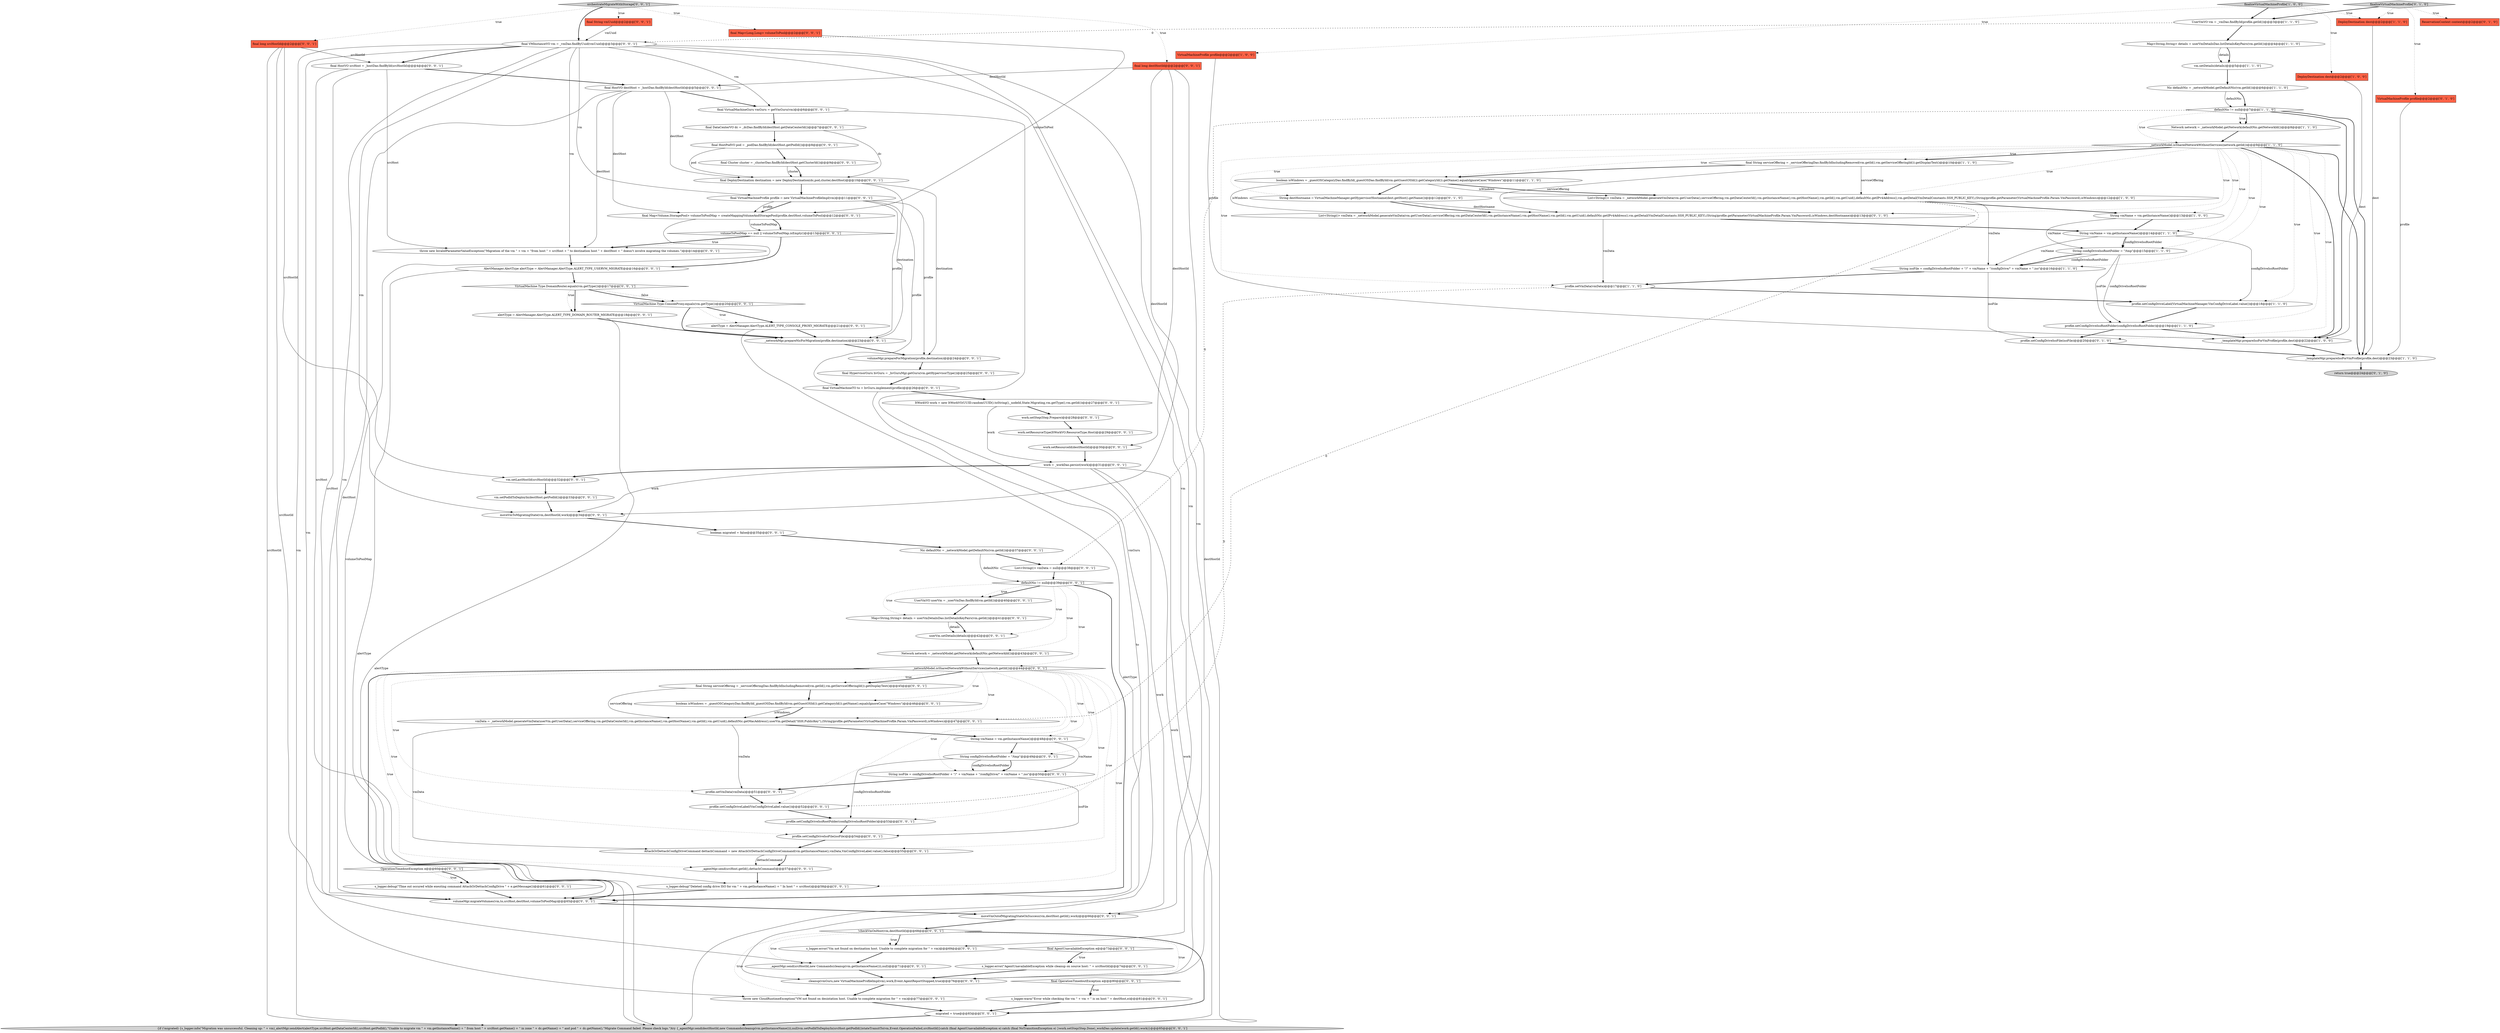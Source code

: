 digraph {
44 [style = filled, label = "_agentMgr.send(srcHostId,new Commands(cleanup(vm.getInstanceName())),null)@@@71@@@['0', '0', '1']", fillcolor = white, shape = ellipse image = "AAA0AAABBB3BBB"];
87 [style = filled, label = "AlertManager.AlertType alertType = AlertManager.AlertType.ALERT_TYPE_USERVM_MIGRATE@@@16@@@['0', '0', '1']", fillcolor = white, shape = ellipse image = "AAA0AAABBB3BBB"];
8 [style = filled, label = "String vmName = vm.getInstanceName()@@@14@@@['1', '1', '0']", fillcolor = white, shape = ellipse image = "AAA0AAABBB1BBB"];
80 [style = filled, label = "profile.setConfigDriveIsoRootFolder(configDriveIsoRootFolder)@@@53@@@['0', '0', '1']", fillcolor = white, shape = ellipse image = "AAA0AAABBB3BBB"];
67 [style = filled, label = "final Map<Long,Long> volumeToPool@@@2@@@['0', '0', '1']", fillcolor = tomato, shape = box image = "AAA0AAABBB3BBB"];
24 [style = filled, label = "finalizeVirtualMachineProfile['0', '1', '0']", fillcolor = lightgray, shape = diamond image = "AAA0AAABBB2BBB"];
61 [style = filled, label = "Map<String,String> details = userVmDetailsDao.listDetailsKeyPairs(vm.getId())@@@41@@@['0', '0', '1']", fillcolor = white, shape = ellipse image = "AAA0AAABBB3BBB"];
53 [style = filled, label = "List<String((> vmData = null@@@38@@@['0', '0', '1']", fillcolor = white, shape = ellipse image = "AAA0AAABBB3BBB"];
3 [style = filled, label = "Network network = _networkModel.getNetwork(defaultNic.getNetworkId())@@@8@@@['1', '1', '0']", fillcolor = white, shape = ellipse image = "AAA0AAABBB1BBB"];
27 [style = filled, label = "profile.setConfigDriveIsoFile(isoFile)@@@20@@@['0', '1', '0']", fillcolor = white, shape = ellipse image = "AAA0AAABBB2BBB"];
0 [style = filled, label = "String isoFile = configDriveIsoRootFolder + \"/\" + vmName + \"/configDrive/\" + vmName + \".iso\"@@@16@@@['1', '1', '0']", fillcolor = white, shape = ellipse image = "AAA0AAABBB1BBB"];
30 [style = filled, label = "ItWorkVO work = new ItWorkVO(UUID.randomUUID().toString(),_nodeId,State.Migrating,vm.getType(),vm.getId())@@@27@@@['0', '0', '1']", fillcolor = white, shape = ellipse image = "AAA0AAABBB3BBB"];
60 [style = filled, label = "final OperationTimedoutException e@@@80@@@['0', '0', '1']", fillcolor = white, shape = diamond image = "AAA0AAABBB3BBB"];
99 [style = filled, label = "final HostVO destHost = _hostDao.findById(destHostId)@@@5@@@['0', '0', '1']", fillcolor = white, shape = ellipse image = "AAA0AAABBB3BBB"];
19 [style = filled, label = "_templateMgr.prepareIsoForVmProfile(profile,dest)@@@23@@@['1', '1', '0']", fillcolor = white, shape = ellipse image = "AAA0AAABBB1BBB"];
73 [style = filled, label = "defaultNic != null@@@39@@@['0', '0', '1']", fillcolor = white, shape = diamond image = "AAA0AAABBB3BBB"];
81 [style = filled, label = "volumeMgr.migrateVolumes(vm,to,srcHost,destHost,volumeToPoolMap)@@@65@@@['0', '0', '1']", fillcolor = white, shape = ellipse image = "AAA0AAABBB3BBB"];
89 [style = filled, label = "profile.setVmData(vmData)@@@51@@@['0', '0', '1']", fillcolor = white, shape = ellipse image = "AAA0AAABBB3BBB"];
16 [style = filled, label = "DeployDestination dest@@@2@@@['1', '1', '0']", fillcolor = tomato, shape = box image = "AAA0AAABBB1BBB"];
50 [style = filled, label = "final DataCenterVO dc = _dcDao.findById(destHost.getDataCenterId())@@@7@@@['0', '0', '1']", fillcolor = white, shape = ellipse image = "AAA0AAABBB3BBB"];
65 [style = filled, label = "Network network = _networkModel.getNetwork(defaultNic.getNetworkId())@@@43@@@['0', '0', '1']", fillcolor = white, shape = ellipse image = "AAA0AAABBB3BBB"];
4 [style = filled, label = "UserVmVO vm = _vmDao.findById(profile.getId())@@@3@@@['1', '1', '0']", fillcolor = white, shape = ellipse image = "AAA0AAABBB1BBB"];
93 [style = filled, label = "vm.setPodIdToDeployIn(destHost.getPodId())@@@33@@@['0', '0', '1']", fillcolor = white, shape = ellipse image = "AAA0AAABBB3BBB"];
96 [style = filled, label = "final long destHostId@@@2@@@['0', '0', '1']", fillcolor = tomato, shape = box image = "AAA0AAABBB3BBB"];
14 [style = filled, label = "final String serviceOffering = _serviceOfferingDao.findByIdIncludingRemoved(vm.getId(),vm.getServiceOfferingId()).getDisplayText()@@@10@@@['1', '1', '0']", fillcolor = white, shape = ellipse image = "AAA0AAABBB1BBB"];
55 [style = filled, label = "s_logger.warn(\"Error while checking the vm \" + vm + \" is on host \" + destHost,e)@@@81@@@['0', '0', '1']", fillcolor = white, shape = ellipse image = "AAA0AAABBB3BBB"];
49 [style = filled, label = "throw new CloudRuntimeException(\"VM not found on desintation host. Unable to complete migration for \" + vm)@@@77@@@['0', '0', '1']", fillcolor = white, shape = ellipse image = "AAA0AAABBB3BBB"];
82 [style = filled, label = "s_logger.error(\"AgentUnavailableException while cleanup on source host: \" + srcHostId)@@@74@@@['0', '0', '1']", fillcolor = white, shape = ellipse image = "AAA0AAABBB3BBB"];
83 [style = filled, label = "_networkModel.isSharedNetworkWithoutServices(network.getId())@@@44@@@['0', '0', '1']", fillcolor = white, shape = diamond image = "AAA0AAABBB3BBB"];
98 [style = filled, label = "boolean migrated = false@@@35@@@['0', '0', '1']", fillcolor = white, shape = ellipse image = "AAA0AAABBB3BBB"];
42 [style = filled, label = "migrated = true@@@83@@@['0', '0', '1']", fillcolor = white, shape = ellipse image = "AAA0AAABBB3BBB"];
1 [style = filled, label = "profile.setConfigDriveIsoRootFolder(configDriveIsoRootFolder)@@@19@@@['1', '1', '0']", fillcolor = white, shape = ellipse image = "AAA0AAABBB1BBB"];
9 [style = filled, label = "VirtualMachineProfile profile@@@2@@@['1', '0', '0']", fillcolor = tomato, shape = box image = "AAA0AAABBB1BBB"];
29 [style = filled, label = "List<String((> vmData = _networkModel.generateVmData(vm.getUserData(),serviceOffering,vm.getDataCenterId(),vm.getInstanceName(),vm.getHostName(),vm.getId(),vm.getUuid(),defaultNic.getIPv4Address(),vm.getDetail(VmDetailConstants.SSH_PUBLIC_KEY),(String)profile.getParameter(VirtualMachineProfile.Param.VmPassword),isWindows,destHostname)@@@13@@@['0', '1', '0']", fillcolor = white, shape = ellipse image = "AAA1AAABBB2BBB"];
91 [style = filled, label = "volumeMgr.prepareForMigration(profile,destination)@@@24@@@['0', '0', '1']", fillcolor = white, shape = ellipse image = "AAA0AAABBB3BBB"];
88 [style = filled, label = "profile.setConfigDriveLabel(VmConfigDriveLabel.value())@@@52@@@['0', '0', '1']", fillcolor = white, shape = ellipse image = "AAA0AAABBB3BBB"];
20 [style = filled, label = "Nic defaultNic = _networkModel.getDefaultNic(vm.getId())@@@6@@@['1', '1', '0']", fillcolor = white, shape = ellipse image = "AAA0AAABBB1BBB"];
66 [style = filled, label = "UserVmVO userVm = _userVmDao.findById(vm.getId())@@@40@@@['0', '0', '1']", fillcolor = white, shape = ellipse image = "AAA0AAABBB3BBB"];
21 [style = filled, label = "_templateMgr.prepareIsoForVmProfile(profile,dest)@@@22@@@['1', '0', '0']", fillcolor = white, shape = ellipse image = "AAA0AAABBB1BBB"];
41 [style = filled, label = "_networkMgr.prepareNicForMigration(profile,destination)@@@23@@@['0', '0', '1']", fillcolor = white, shape = ellipse image = "AAA0AAABBB3BBB"];
26 [style = filled, label = "ReservationContext context@@@2@@@['0', '1', '0']", fillcolor = tomato, shape = box image = "AAA0AAABBB2BBB"];
59 [style = filled, label = "vmData = _networkModel.generateVmData(userVm.getUserData(),serviceOffering,vm.getDataCenterId(),vm.getInstanceName(),vm.getHostName(),vm.getId(),vm.getUuid(),defaultNic.getMacAddress(),userVm.getDetail(\"SSH.PublicKey\"),(String)profile.getParameter(VirtualMachineProfile.Param.VmPassword),isWindows)@@@47@@@['0', '0', '1']", fillcolor = white, shape = ellipse image = "AAA0AAABBB3BBB"];
63 [style = filled, label = "final HypervisorGuru hvGuru = _hvGuruMgr.getGuru(vm.getHypervisorType())@@@25@@@['0', '0', '1']", fillcolor = white, shape = ellipse image = "AAA0AAABBB3BBB"];
31 [style = filled, label = "work = _workDao.persist(work)@@@31@@@['0', '0', '1']", fillcolor = white, shape = ellipse image = "AAA0AAABBB3BBB"];
70 [style = filled, label = "userVm.setDetails(details)@@@42@@@['0', '0', '1']", fillcolor = white, shape = ellipse image = "AAA0AAABBB3BBB"];
34 [style = filled, label = "Nic defaultNic = _networkModel.getDefaultNic(vm.getId())@@@37@@@['0', '0', '1']", fillcolor = white, shape = ellipse image = "AAA0AAABBB3BBB"];
69 [style = filled, label = "final AgentUnavailableException e@@@73@@@['0', '0', '1']", fillcolor = white, shape = diamond image = "AAA0AAABBB3BBB"];
58 [style = filled, label = "final long srcHostId@@@2@@@['0', '0', '1']", fillcolor = tomato, shape = box image = "AAA0AAABBB3BBB"];
12 [style = filled, label = "DeployDestination dest@@@2@@@['1', '0', '0']", fillcolor = tomato, shape = box image = "AAA0AAABBB1BBB"];
13 [style = filled, label = "String vmName = vm.getInstanceName()@@@13@@@['1', '0', '0']", fillcolor = white, shape = ellipse image = "AAA0AAABBB1BBB"];
2 [style = filled, label = "String configDriveIsoRootFolder = \"/tmp\"@@@15@@@['1', '1', '0']", fillcolor = white, shape = ellipse image = "AAA0AAABBB1BBB"];
33 [style = filled, label = "throw new InvalidParameterValueException(\"Migration of the vm \" + vm + \"from host \" + srcHost + \" to destination host \" + destHost + \" doesn't involve migrating the volumes.\")@@@14@@@['0', '0', '1']", fillcolor = white, shape = ellipse image = "AAA0AAABBB3BBB"];
62 [style = filled, label = "final HostPodVO pod = _podDao.findById(destHost.getPodId())@@@8@@@['0', '0', '1']", fillcolor = white, shape = ellipse image = "AAA0AAABBB3BBB"];
71 [style = filled, label = "final VirtualMachineProfile profile = new VirtualMachineProfileImpl(vm)@@@11@@@['0', '0', '1']", fillcolor = white, shape = ellipse image = "AAA0AAABBB3BBB"];
45 [style = filled, label = "final VMInstanceVO vm = _vmDao.findByUuid(vmUuid)@@@3@@@['0', '0', '1']", fillcolor = white, shape = ellipse image = "AAA0AAABBB3BBB"];
97 [style = filled, label = "final HostVO srcHost = _hostDao.findById(srcHostId)@@@4@@@['0', '0', '1']", fillcolor = white, shape = ellipse image = "AAA0AAABBB3BBB"];
37 [style = filled, label = "{if (!migrated) {s_logger.info(\"Migration was unsuccessful. Cleaning up: \" + vm)_alertMgr.sendAlert(alertType,srcHost.getDataCenterId(),srcHost.getPodId(),\"Unable to migrate vm \" + vm.getInstanceName() + \" from host \" + srcHost.getName() + \" in zone \" + dc.getName() + \" and pod \" + dc.getName(),\"Migrate Command failed. Please check logs.\")try {_agentMgr.send(destHostId,new Commands(cleanup(vm.getInstanceName())),null)vm.setPodIdToDeployIn(srcHost.getPodId())stateTransitTo(vm,Event.OperationFailed,srcHostId)}catch (final AgentUnavailableException e) catch (final NoTransitionException e) }work.setStep(Step.Done)_workDao.update(work.getId(),work)}@@@85@@@['0', '0', '1']", fillcolor = lightgray, shape = ellipse image = "AAA0AAABBB3BBB"];
28 [style = filled, label = "return true@@@24@@@['0', '1', '0']", fillcolor = lightgray, shape = ellipse image = "AAA0AAABBB2BBB"];
39 [style = filled, label = "OperationTimedoutException e@@@60@@@['0', '0', '1']", fillcolor = white, shape = diamond image = "AAA0AAABBB3BBB"];
95 [style = filled, label = "final String vmUuid@@@2@@@['0', '0', '1']", fillcolor = tomato, shape = box image = "AAA0AAABBB3BBB"];
79 [style = filled, label = "String configDriveIsoRootFolder = \"/tmp\"@@@49@@@['0', '0', '1']", fillcolor = white, shape = ellipse image = "AAA0AAABBB3BBB"];
56 [style = filled, label = "boolean isWindows = _guestOSCategoryDao.findById(_guestOSDao.findById(vm.getGuestOSId()).getCategoryId()).getName().equalsIgnoreCase(\"Windows\")@@@46@@@['0', '0', '1']", fillcolor = white, shape = ellipse image = "AAA0AAABBB3BBB"];
7 [style = filled, label = "defaultNic != null@@@7@@@['1', '1', '0']", fillcolor = white, shape = diamond image = "AAA0AAABBB1BBB"];
25 [style = filled, label = "VirtualMachineProfile profile@@@2@@@['0', '1', '0']", fillcolor = tomato, shape = box image = "AAA0AAABBB2BBB"];
11 [style = filled, label = "List<String((> vmData = _networkModel.generateVmData(vm.getUserData(),serviceOffering,vm.getDataCenterId(),vm.getInstanceName(),vm.getHostName(),vm.getId(),vm.getUuid(),defaultNic.getIPv4Address(),vm.getDetail(VmDetailConstants.SSH_PUBLIC_KEY),(String)profile.getParameter(VirtualMachineProfile.Param.VmPassword),isWindows)@@@12@@@['1', '0', '0']", fillcolor = white, shape = ellipse image = "AAA0AAABBB1BBB"];
92 [style = filled, label = "_agentMgr.send(srcHost.getId(),dettachCommand)@@@57@@@['0', '0', '1']", fillcolor = white, shape = ellipse image = "AAA0AAABBB3BBB"];
86 [style = filled, label = "final VirtualMachineGuru vmGuru = getVmGuru(vm)@@@6@@@['0', '0', '1']", fillcolor = white, shape = ellipse image = "AAA0AAABBB3BBB"];
76 [style = filled, label = "work.setResourceType(ItWorkVO.ResourceType.Host)@@@29@@@['0', '0', '1']", fillcolor = white, shape = ellipse image = "AAA0AAABBB3BBB"];
43 [style = filled, label = "profile.setConfigDriveIsoFile(isoFile)@@@54@@@['0', '0', '1']", fillcolor = white, shape = ellipse image = "AAA0AAABBB3BBB"];
52 [style = filled, label = "volumeToPoolMap == null || volumeToPoolMap.isEmpty()@@@13@@@['0', '0', '1']", fillcolor = white, shape = diamond image = "AAA0AAABBB3BBB"];
74 [style = filled, label = "final DeployDestination destination = new DeployDestination(dc,pod,cluster,destHost)@@@10@@@['0', '0', '1']", fillcolor = white, shape = ellipse image = "AAA0AAABBB3BBB"];
17 [style = filled, label = "Map<String,String> details = userVmDetailsDao.listDetailsKeyPairs(vm.getId())@@@4@@@['1', '1', '0']", fillcolor = white, shape = ellipse image = "AAA0AAABBB1BBB"];
22 [style = filled, label = "boolean isWindows = _guestOSCategoryDao.findById(_guestOSDao.findById(vm.getGuestOSId()).getCategoryId()).getName().equalsIgnoreCase(\"Windows\")@@@11@@@['1', '1', '0']", fillcolor = white, shape = ellipse image = "AAA0AAABBB1BBB"];
35 [style = filled, label = "work.setStep(Step.Prepare)@@@28@@@['0', '0', '1']", fillcolor = white, shape = ellipse image = "AAA0AAABBB3BBB"];
10 [style = filled, label = "_networkModel.isSharedNetworkWithoutServices(network.getId())@@@9@@@['1', '1', '0']", fillcolor = white, shape = diamond image = "AAA0AAABBB1BBB"];
100 [style = filled, label = "String vmName = vm.getInstanceName()@@@48@@@['0', '0', '1']", fillcolor = white, shape = ellipse image = "AAA0AAABBB3BBB"];
77 [style = filled, label = "work.setResourceId(destHostId)@@@30@@@['0', '0', '1']", fillcolor = white, shape = ellipse image = "AAA0AAABBB3BBB"];
48 [style = filled, label = "alertType = AlertManager.AlertType.ALERT_TYPE_DOMAIN_ROUTER_MIGRATE@@@18@@@['0', '0', '1']", fillcolor = white, shape = ellipse image = "AAA0AAABBB3BBB"];
5 [style = filled, label = "vm.setDetails(details)@@@5@@@['1', '1', '0']", fillcolor = white, shape = ellipse image = "AAA0AAABBB1BBB"];
23 [style = filled, label = "String destHostname = VirtualMachineManager.getHypervisorHostname(dest.getHost().getName())@@@12@@@['0', '1', '0']", fillcolor = white, shape = ellipse image = "AAA0AAABBB2BBB"];
75 [style = filled, label = "alertType = AlertManager.AlertType.ALERT_TYPE_CONSOLE_PROXY_MIGRATE@@@21@@@['0', '0', '1']", fillcolor = white, shape = ellipse image = "AAA0AAABBB3BBB"];
51 [style = filled, label = "final Map<Volume,StoragePool> volumeToPoolMap = createMappingVolumeAndStoragePool(profile,destHost,volumeToPool)@@@12@@@['0', '0', '1']", fillcolor = white, shape = ellipse image = "AAA0AAABBB3BBB"];
68 [style = filled, label = "moveVmOutofMigratingStateOnSuccess(vm,destHost.getId(),work)@@@66@@@['0', '0', '1']", fillcolor = white, shape = ellipse image = "AAA0AAABBB3BBB"];
72 [style = filled, label = "final VirtualMachineTO to = hvGuru.implement(profile)@@@26@@@['0', '0', '1']", fillcolor = white, shape = ellipse image = "AAA0AAABBB3BBB"];
32 [style = filled, label = "String isoFile = configDriveIsoRootFolder + \"/\" + vmName + \"/configDrive/\" + vmName + \".iso\"@@@50@@@['0', '0', '1']", fillcolor = white, shape = ellipse image = "AAA0AAABBB3BBB"];
84 [style = filled, label = "VirtualMachine.Type.ConsoleProxy.equals(vm.getType())@@@20@@@['0', '0', '1']", fillcolor = white, shape = diamond image = "AAA0AAABBB3BBB"];
47 [style = filled, label = "s_logger.error(\"Vm not found on destination host. Unable to complete migration for \" + vm)@@@69@@@['0', '0', '1']", fillcolor = white, shape = ellipse image = "AAA0AAABBB3BBB"];
85 [style = filled, label = "moveVmToMigratingState(vm,destHostId,work)@@@34@@@['0', '0', '1']", fillcolor = white, shape = ellipse image = "AAA0AAABBB3BBB"];
57 [style = filled, label = "cleanup(vmGuru,new VirtualMachineProfileImpl(vm),work,Event.AgentReportStopped,true)@@@76@@@['0', '0', '1']", fillcolor = white, shape = ellipse image = "AAA0AAABBB3BBB"];
64 [style = filled, label = "final Cluster cluster = _clusterDao.findById(destHost.getClusterId())@@@9@@@['0', '0', '1']", fillcolor = white, shape = ellipse image = "AAA0AAABBB3BBB"];
40 [style = filled, label = "!checkVmOnHost(vm,destHostId)@@@68@@@['0', '0', '1']", fillcolor = white, shape = diamond image = "AAA0AAABBB3BBB"];
18 [style = filled, label = "profile.setVmData(vmData)@@@17@@@['1', '1', '0']", fillcolor = white, shape = ellipse image = "AAA0AAABBB1BBB"];
15 [style = filled, label = "finalizeVirtualMachineProfile['1', '0', '0']", fillcolor = lightgray, shape = diamond image = "AAA0AAABBB1BBB"];
94 [style = filled, label = "s_logger.debug(\"Deleted config drive ISO for vm \" + vm.getInstanceName() + \" In host \" + srcHost)@@@58@@@['0', '0', '1']", fillcolor = white, shape = ellipse image = "AAA0AAABBB3BBB"];
46 [style = filled, label = "AttachOrDettachConfigDriveCommand dettachCommand = new AttachOrDettachConfigDriveCommand(vm.getInstanceName(),vmData,VmConfigDriveLabel.value(),false)@@@55@@@['0', '0', '1']", fillcolor = white, shape = ellipse image = "AAA0AAABBB3BBB"];
54 [style = filled, label = "vm.setLastHostId(srcHostId)@@@32@@@['0', '0', '1']", fillcolor = white, shape = ellipse image = "AAA0AAABBB3BBB"];
6 [style = filled, label = "profile.setConfigDriveLabel(VirtualMachineManager.VmConfigDriveLabel.value())@@@18@@@['1', '1', '0']", fillcolor = white, shape = ellipse image = "AAA0AAABBB1BBB"];
78 [style = filled, label = "s_logger.debug(\"TIme out occured while exeuting command AttachOrDettachConfigDrive \" + e.getMessage())@@@61@@@['0', '0', '1']", fillcolor = white, shape = ellipse image = "AAA0AAABBB3BBB"];
38 [style = filled, label = "orchestrateMigrateWithStorage['0', '0', '1']", fillcolor = lightgray, shape = diamond image = "AAA0AAABBB3BBB"];
90 [style = filled, label = "VirtualMachine.Type.DomainRouter.equals(vm.getType())@@@17@@@['0', '0', '1']", fillcolor = white, shape = diamond image = "AAA0AAABBB3BBB"];
36 [style = filled, label = "final String serviceOffering = _serviceOfferingDao.findByIdIncludingRemoved(vm.getId(),vm.getServiceOfferingId()).getDisplayText()@@@45@@@['0', '0', '1']", fillcolor = white, shape = ellipse image = "AAA0AAABBB3BBB"];
90->48 [style = bold, label=""];
3->10 [style = bold, label=""];
31->54 [style = bold, label=""];
10->21 [style = bold, label=""];
52->33 [style = bold, label=""];
72->30 [style = bold, label=""];
97->81 [style = solid, label="srcHost"];
20->7 [style = bold, label=""];
29->8 [style = bold, label=""];
19->28 [style = bold, label=""];
38->96 [style = dotted, label="true"];
99->81 [style = solid, label="destHost"];
61->70 [style = bold, label=""];
41->91 [style = bold, label=""];
82->57 [style = bold, label=""];
23->29 [style = solid, label="destHostname"];
70->65 [style = bold, label=""];
50->74 [style = solid, label="dc"];
43->46 [style = bold, label=""];
22->11 [style = solid, label="isWindows"];
45->81 [style = solid, label="vm"];
62->74 [style = solid, label="pod"];
64->74 [style = solid, label="cluster"];
71->51 [style = bold, label=""];
73->81 [style = bold, label=""];
73->70 [style = dotted, label="true"];
38->95 [style = dotted, label="true"];
51->52 [style = bold, label=""];
78->81 [style = bold, label=""];
86->57 [style = solid, label="vmGuru"];
39->78 [style = dotted, label="true"];
2->0 [style = solid, label="configDriveIsoRootFolder"];
59->89 [style = solid, label="vmData"];
51->81 [style = solid, label="volumeToPoolMap"];
36->59 [style = solid, label="serviceOffering"];
91->63 [style = bold, label=""];
83->89 [style = dotted, label="true"];
31->68 [style = solid, label="work"];
11->0 [style = solid, label="vmData"];
10->27 [style = dotted, label="true"];
45->68 [style = solid, label="vm"];
74->71 [style = bold, label=""];
81->68 [style = bold, label=""];
99->86 [style = bold, label=""];
51->52 [style = solid, label="volumeToPoolMap"];
60->55 [style = bold, label=""];
66->61 [style = bold, label=""];
94->81 [style = bold, label=""];
8->6 [style = solid, label="configDriveIsoRootFolder"];
90->84 [style = dotted, label="false"];
17->5 [style = solid, label="details"];
77->31 [style = bold, label=""];
13->2 [style = solid, label="vmName"];
97->33 [style = solid, label="srcHost"];
32->43 [style = solid, label="isoFile"];
10->6 [style = dotted, label="true"];
27->19 [style = bold, label=""];
15->9 [style = dotted, label="true"];
75->37 [style = solid, label="alertType"];
30->35 [style = bold, label=""];
73->83 [style = dotted, label="true"];
16->19 [style = solid, label="dest"];
7->19 [style = bold, label=""];
46->92 [style = bold, label=""];
10->11 [style = dotted, label="true"];
44->57 [style = bold, label=""];
93->85 [style = bold, label=""];
99->51 [style = solid, label="destHost"];
23->29 [style = bold, label=""];
45->85 [style = solid, label="vm"];
85->98 [style = bold, label=""];
63->72 [style = bold, label=""];
40->47 [style = bold, label=""];
45->47 [style = solid, label="vm"];
10->13 [style = dotted, label="true"];
97->94 [style = solid, label="srcHost"];
83->43 [style = dotted, label="true"];
12->21 [style = solid, label="dest"];
8->0 [style = solid, label="vmName"];
69->82 [style = dotted, label="true"];
58->44 [style = solid, label="srcHostId"];
7->10 [style = dotted, label="true"];
76->77 [style = bold, label=""];
54->93 [style = bold, label=""];
45->97 [style = bold, label=""];
75->41 [style = bold, label=""];
65->83 [style = bold, label=""];
4->17 [style = bold, label=""];
83->92 [style = dotted, label="true"];
10->0 [style = dotted, label="true"];
34->53 [style = bold, label=""];
14->29 [style = solid, label="serviceOffering"];
48->37 [style = solid, label="alertType"];
84->41 [style = bold, label=""];
71->41 [style = solid, label="profile"];
83->94 [style = dotted, label="true"];
83->36 [style = dotted, label="true"];
67->51 [style = solid, label="volumeToPool"];
39->78 [style = bold, label=""];
8->2 [style = bold, label=""];
71->72 [style = solid, label="profile"];
90->84 [style = bold, label=""];
10->8 [style = dotted, label="true"];
57->49 [style = bold, label=""];
24->16 [style = dotted, label="true"];
88->80 [style = bold, label=""];
11->13 [style = bold, label=""];
52->33 [style = dotted, label="true"];
45->37 [style = solid, label="vm"];
96->77 [style = solid, label="destHostId"];
10->23 [style = dotted, label="true"];
73->66 [style = bold, label=""];
59->46 [style = solid, label="vmData"];
24->25 [style = dotted, label="true"];
45->71 [style = solid, label="vm"];
68->40 [style = bold, label=""];
29->18 [style = solid, label="vmData"];
100->79 [style = bold, label=""];
34->73 [style = solid, label="defaultNic"];
32->89 [style = bold, label=""];
86->50 [style = bold, label=""];
10->14 [style = bold, label=""];
33->87 [style = bold, label=""];
18->6 [style = bold, label=""];
84->75 [style = bold, label=""];
7->53 [style = dashed, label="0"];
14->22 [style = bold, label=""];
38->45 [style = bold, label=""];
45->57 [style = solid, label="vm"];
92->94 [style = bold, label=""];
40->42 [style = bold, label=""];
10->1 [style = dotted, label="true"];
73->65 [style = dotted, label="true"];
99->33 [style = solid, label="destHost"];
2->1 [style = solid, label="configDriveIsoRootFolder"];
71->91 [style = solid, label="profile"];
96->37 [style = solid, label="destHostId"];
83->80 [style = dotted, label="true"];
83->100 [style = dotted, label="true"];
15->4 [style = bold, label=""];
24->4 [style = bold, label=""];
50->62 [style = bold, label=""];
35->76 [style = bold, label=""];
4->45 [style = dashed, label="0"];
1->27 [style = bold, label=""];
83->32 [style = dotted, label="true"];
79->80 [style = solid, label="configDriveIsoRootFolder"];
56->59 [style = solid, label="isWindows"];
36->56 [style = bold, label=""];
7->3 [style = bold, label=""];
61->70 [style = solid, label="details"];
21->19 [style = bold, label=""];
40->49 [style = dotted, label="true"];
60->55 [style = dotted, label="true"];
73->66 [style = dotted, label="true"];
83->36 [style = bold, label=""];
49->42 [style = bold, label=""];
11->59 [style = dashed, label="0"];
97->99 [style = bold, label=""];
89->88 [style = bold, label=""];
15->16 [style = dotted, label="true"];
31->85 [style = solid, label="work"];
2->0 [style = bold, label=""];
96->99 [style = solid, label="destHostId"];
98->34 [style = bold, label=""];
13->8 [style = bold, label=""];
87->37 [style = solid, label="alertType"];
83->81 [style = bold, label=""];
46->92 [style = solid, label="dettachCommand"];
45->86 [style = solid, label="vm"];
6->1 [style = bold, label=""];
2->1 [style = solid, label="isoFile"];
59->100 [style = bold, label=""];
7->3 [style = dotted, label="true"];
83->88 [style = dotted, label="true"];
47->44 [style = bold, label=""];
71->51 [style = solid, label="profile"];
22->11 [style = bold, label=""];
72->81 [style = solid, label="to"];
10->2 [style = dotted, label="true"];
83->46 [style = dotted, label="true"];
100->32 [style = solid, label="vmName"];
80->43 [style = bold, label=""];
73->61 [style = dotted, label="true"];
9->21 [style = solid, label="profile"];
79->32 [style = bold, label=""];
96->85 [style = solid, label="destHostId"];
84->75 [style = dotted, label="true"];
40->44 [style = dotted, label="true"];
38->58 [style = dotted, label="true"];
24->26 [style = dotted, label="true"];
62->64 [style = bold, label=""];
52->87 [style = bold, label=""];
1->21 [style = bold, label=""];
55->42 [style = bold, label=""];
99->74 [style = solid, label="destHost"];
53->73 [style = bold, label=""];
38->67 [style = dotted, label="true"];
42->37 [style = bold, label=""];
40->57 [style = dotted, label="true"];
83->79 [style = dotted, label="true"];
30->31 [style = solid, label="work"];
0->27 [style = solid, label="isoFile"];
10->22 [style = dotted, label="true"];
7->21 [style = bold, label=""];
74->41 [style = solid, label="destination"];
48->41 [style = bold, label=""];
58->37 [style = solid, label="srcHostId"];
79->32 [style = solid, label="configDriveIsoRootFolder"];
10->19 [style = bold, label=""];
64->74 [style = bold, label=""];
10->29 [style = dotted, label="true"];
22->29 [style = solid, label="isWindows"];
45->49 [style = solid, label="vm"];
10->18 [style = dotted, label="true"];
58->97 [style = solid, label="srcHostId"];
31->57 [style = solid, label="work"];
58->54 [style = solid, label="srcHostId"];
56->59 [style = bold, label=""];
18->88 [style = dashed, label="0"];
5->20 [style = bold, label=""];
95->45 [style = solid, label="vmUuid"];
74->91 [style = solid, label="destination"];
83->56 [style = dotted, label="true"];
31->37 [style = solid, label="work"];
20->7 [style = solid, label="defaultNic"];
25->19 [style = solid, label="profile"];
83->59 [style = dotted, label="true"];
22->23 [style = bold, label=""];
87->90 [style = bold, label=""];
40->47 [style = dotted, label="true"];
14->11 [style = solid, label="serviceOffering"];
8->2 [style = solid, label="configDriveIsoRootFolder"];
10->14 [style = dotted, label="true"];
90->48 [style = dotted, label="true"];
0->18 [style = bold, label=""];
17->5 [style = bold, label=""];
69->82 [style = bold, label=""];
45->33 [style = solid, label="vm"];
15->12 [style = dotted, label="true"];
}
